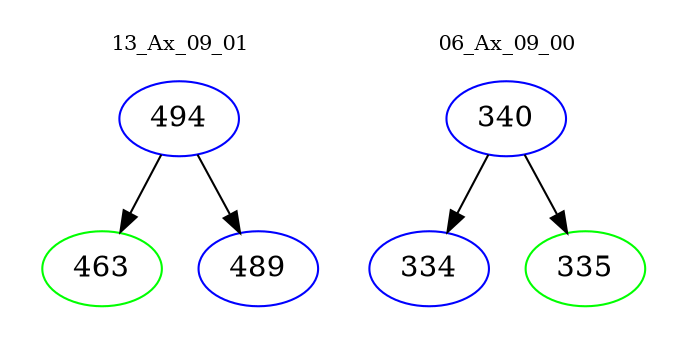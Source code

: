digraph{
subgraph cluster_0 {
color = white
label = "13_Ax_09_01";
fontsize=10;
T0_494 [label="494", color="blue"]
T0_494 -> T0_463 [color="black"]
T0_463 [label="463", color="green"]
T0_494 -> T0_489 [color="black"]
T0_489 [label="489", color="blue"]
}
subgraph cluster_1 {
color = white
label = "06_Ax_09_00";
fontsize=10;
T1_340 [label="340", color="blue"]
T1_340 -> T1_334 [color="black"]
T1_334 [label="334", color="blue"]
T1_340 -> T1_335 [color="black"]
T1_335 [label="335", color="green"]
}
}
